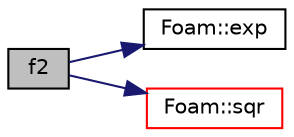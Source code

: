 digraph "f2"
{
  bgcolor="transparent";
  edge [fontname="Helvetica",fontsize="10",labelfontname="Helvetica",labelfontsize="10"];
  node [fontname="Helvetica",fontsize="10",shape=record];
  rankdir="LR";
  Node338 [label="f2",height=0.2,width=0.4,color="black", fillcolor="grey75", style="filled", fontcolor="black"];
  Node338 -> Node339 [color="midnightblue",fontsize="10",style="solid",fontname="Helvetica"];
  Node339 [label="Foam::exp",height=0.2,width=0.4,color="black",URL="$a21851.html#a12bca6c677fcf0977532179c3cb9bb89"];
  Node338 -> Node340 [color="midnightblue",fontsize="10",style="solid",fontname="Helvetica"];
  Node340 [label="Foam::sqr",height=0.2,width=0.4,color="red",URL="$a21851.html#a277dc11c581d53826ab5090b08f3b17b"];
}
